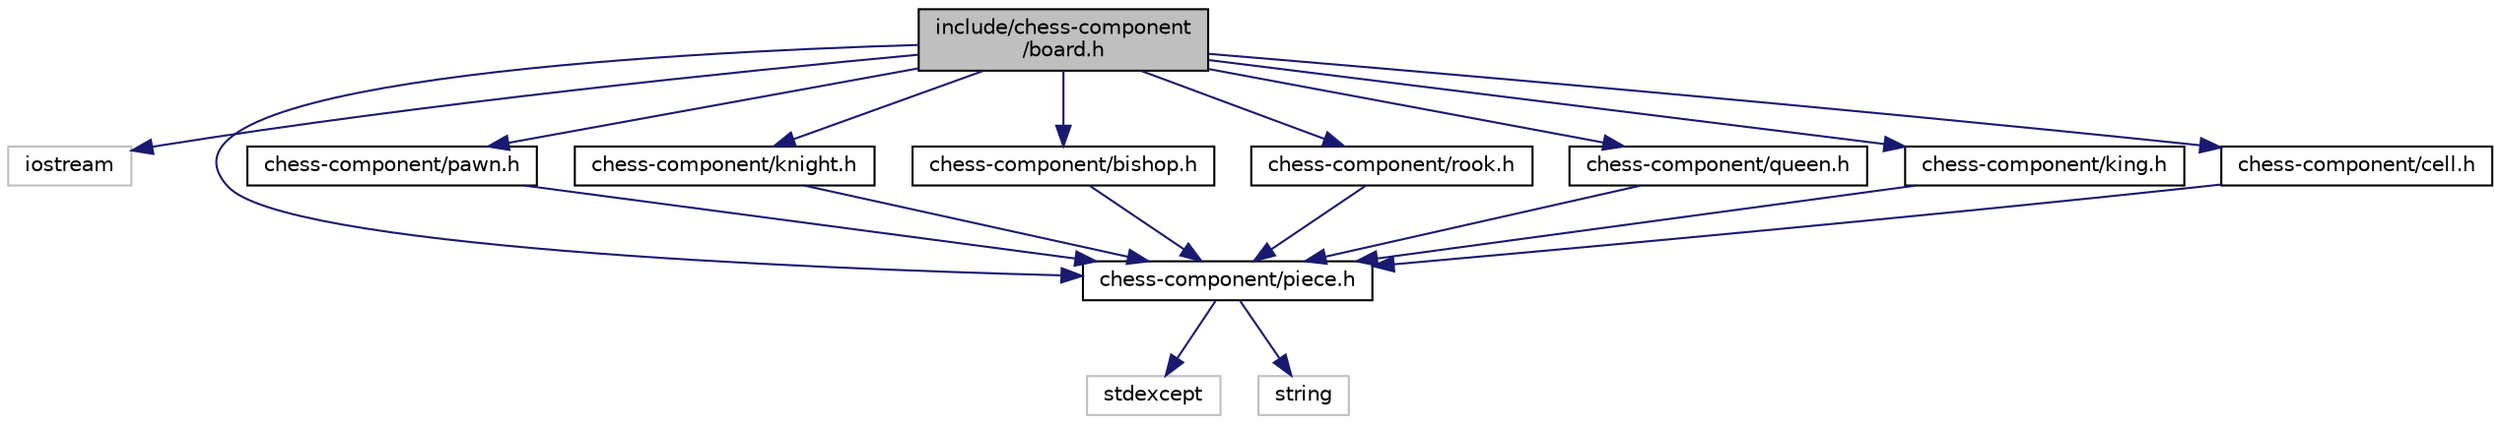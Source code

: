 digraph "include/chess-component/board.h"
{
 // LATEX_PDF_SIZE
  edge [fontname="Helvetica",fontsize="10",labelfontname="Helvetica",labelfontsize="10"];
  node [fontname="Helvetica",fontsize="10",shape=record];
  Node1 [label="include/chess-component\l/board.h",height=0.2,width=0.4,color="black", fillcolor="grey75", style="filled", fontcolor="black",tooltip="Board class, it is where the cells (Cell class) are located and responsible for positioning only."];
  Node1 -> Node2 [color="midnightblue",fontsize="10",style="solid",fontname="Helvetica"];
  Node2 [label="iostream",height=0.2,width=0.4,color="grey75", fillcolor="white", style="filled",tooltip=" "];
  Node1 -> Node3 [color="midnightblue",fontsize="10",style="solid",fontname="Helvetica"];
  Node3 [label="chess-component/piece.h",height=0.2,width=0.4,color="black", fillcolor="white", style="filled",URL="$piece_8h.html",tooltip="Virtual class, to be inherited by all pieces, and to be used as a base class for manipulation on boar..."];
  Node3 -> Node4 [color="midnightblue",fontsize="10",style="solid",fontname="Helvetica"];
  Node4 [label="stdexcept",height=0.2,width=0.4,color="grey75", fillcolor="white", style="filled",tooltip=" "];
  Node3 -> Node5 [color="midnightblue",fontsize="10",style="solid",fontname="Helvetica"];
  Node5 [label="string",height=0.2,width=0.4,color="grey75", fillcolor="white", style="filled",tooltip=" "];
  Node1 -> Node6 [color="midnightblue",fontsize="10",style="solid",fontname="Helvetica"];
  Node6 [label="chess-component/pawn.h",height=0.2,width=0.4,color="black", fillcolor="white", style="filled",URL="$pawn_8h.html",tooltip="PAWN type class."];
  Node6 -> Node3 [color="midnightblue",fontsize="10",style="solid",fontname="Helvetica"];
  Node1 -> Node7 [color="midnightblue",fontsize="10",style="solid",fontname="Helvetica"];
  Node7 [label="chess-component/knight.h",height=0.2,width=0.4,color="black", fillcolor="white", style="filled",URL="$knight_8h.html",tooltip="KNIGHT type class."];
  Node7 -> Node3 [color="midnightblue",fontsize="10",style="solid",fontname="Helvetica"];
  Node1 -> Node8 [color="midnightblue",fontsize="10",style="solid",fontname="Helvetica"];
  Node8 [label="chess-component/bishop.h",height=0.2,width=0.4,color="black", fillcolor="white", style="filled",URL="$bishop_8h.html",tooltip="BISHOP type class."];
  Node8 -> Node3 [color="midnightblue",fontsize="10",style="solid",fontname="Helvetica"];
  Node1 -> Node9 [color="midnightblue",fontsize="10",style="solid",fontname="Helvetica"];
  Node9 [label="chess-component/rook.h",height=0.2,width=0.4,color="black", fillcolor="white", style="filled",URL="$rook_8h.html",tooltip="ROOK type class."];
  Node9 -> Node3 [color="midnightblue",fontsize="10",style="solid",fontname="Helvetica"];
  Node1 -> Node10 [color="midnightblue",fontsize="10",style="solid",fontname="Helvetica"];
  Node10 [label="chess-component/queen.h",height=0.2,width=0.4,color="black", fillcolor="white", style="filled",URL="$queen_8h.html",tooltip="QUEEN type class."];
  Node10 -> Node3 [color="midnightblue",fontsize="10",style="solid",fontname="Helvetica"];
  Node1 -> Node11 [color="midnightblue",fontsize="10",style="solid",fontname="Helvetica"];
  Node11 [label="chess-component/king.h",height=0.2,width=0.4,color="black", fillcolor="white", style="filled",URL="$king_8h.html",tooltip="KING type class."];
  Node11 -> Node3 [color="midnightblue",fontsize="10",style="solid",fontname="Helvetica"];
  Node1 -> Node12 [color="midnightblue",fontsize="10",style="solid",fontname="Helvetica"];
  Node12 [label="chess-component/cell.h",height=0.2,width=0.4,color="black", fillcolor="white", style="filled",URL="$cell_8h.html",tooltip="Cell class, it is where all pieces (Piece class and sub-classes) are located and responsible for all ..."];
  Node12 -> Node3 [color="midnightblue",fontsize="10",style="solid",fontname="Helvetica"];
}

